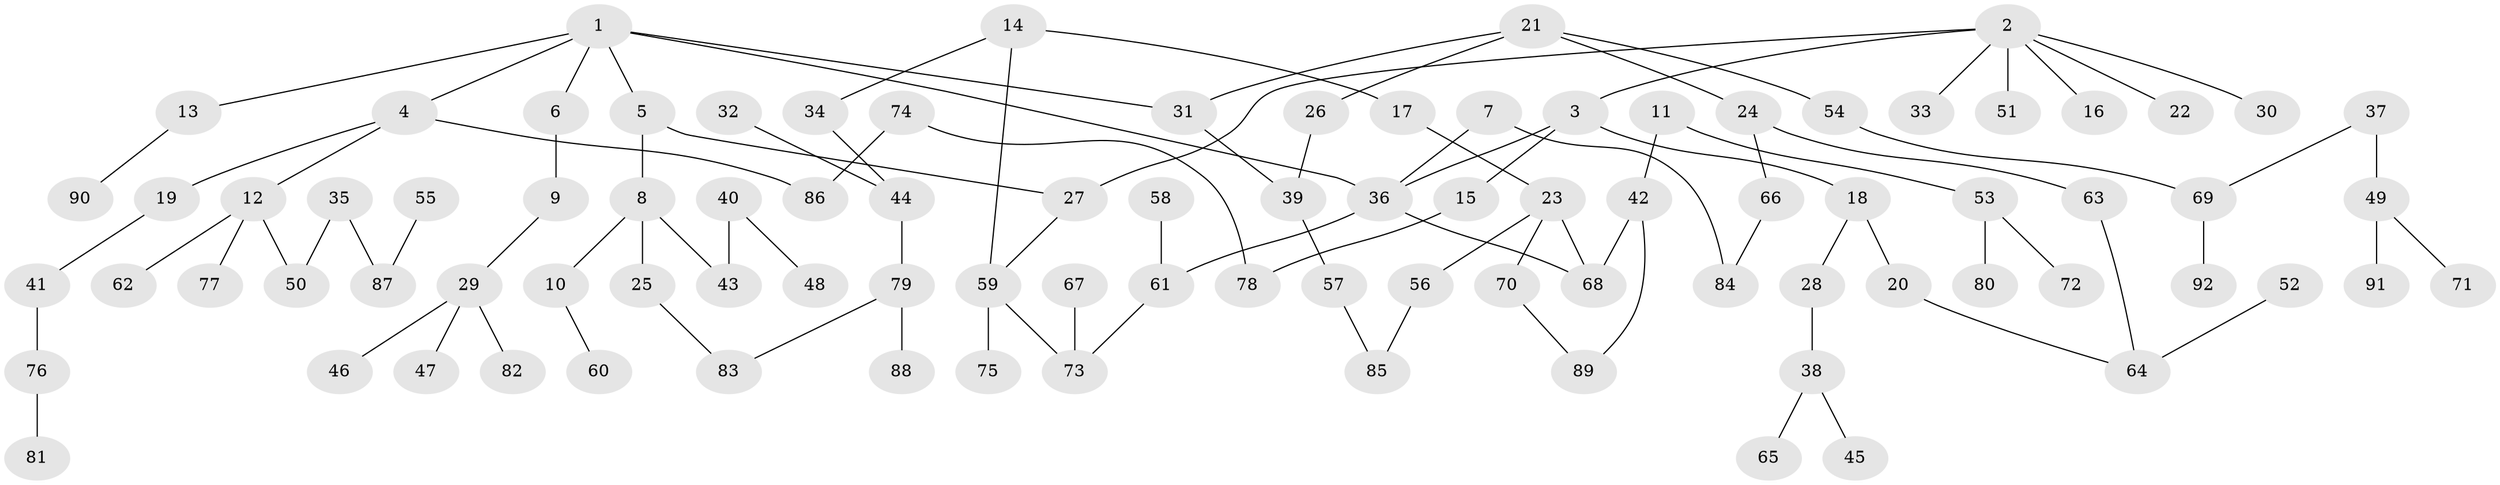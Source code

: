 // original degree distribution, {6: 0.015267175572519083, 4: 0.11450381679389313, 5: 0.022900763358778626, 7: 0.007633587786259542, 1: 0.42748091603053434, 3: 0.183206106870229, 2: 0.22900763358778625}
// Generated by graph-tools (version 1.1) at 2025/36/03/04/25 23:36:13]
// undirected, 92 vertices, 101 edges
graph export_dot {
  node [color=gray90,style=filled];
  1;
  2;
  3;
  4;
  5;
  6;
  7;
  8;
  9;
  10;
  11;
  12;
  13;
  14;
  15;
  16;
  17;
  18;
  19;
  20;
  21;
  22;
  23;
  24;
  25;
  26;
  27;
  28;
  29;
  30;
  31;
  32;
  33;
  34;
  35;
  36;
  37;
  38;
  39;
  40;
  41;
  42;
  43;
  44;
  45;
  46;
  47;
  48;
  49;
  50;
  51;
  52;
  53;
  54;
  55;
  56;
  57;
  58;
  59;
  60;
  61;
  62;
  63;
  64;
  65;
  66;
  67;
  68;
  69;
  70;
  71;
  72;
  73;
  74;
  75;
  76;
  77;
  78;
  79;
  80;
  81;
  82;
  83;
  84;
  85;
  86;
  87;
  88;
  89;
  90;
  91;
  92;
  1 -- 4 [weight=1.0];
  1 -- 5 [weight=1.0];
  1 -- 6 [weight=1.0];
  1 -- 13 [weight=1.0];
  1 -- 31 [weight=1.0];
  1 -- 36 [weight=1.0];
  2 -- 3 [weight=1.0];
  2 -- 16 [weight=1.0];
  2 -- 22 [weight=1.0];
  2 -- 27 [weight=1.0];
  2 -- 30 [weight=1.0];
  2 -- 33 [weight=1.0];
  2 -- 51 [weight=1.0];
  3 -- 15 [weight=1.0];
  3 -- 18 [weight=1.0];
  3 -- 36 [weight=1.0];
  4 -- 12 [weight=1.0];
  4 -- 19 [weight=1.0];
  4 -- 86 [weight=1.0];
  5 -- 8 [weight=1.0];
  5 -- 27 [weight=1.0];
  6 -- 9 [weight=1.0];
  7 -- 36 [weight=1.0];
  7 -- 84 [weight=1.0];
  8 -- 10 [weight=1.0];
  8 -- 25 [weight=1.0];
  8 -- 43 [weight=1.0];
  9 -- 29 [weight=1.0];
  10 -- 60 [weight=1.0];
  11 -- 42 [weight=1.0];
  11 -- 53 [weight=1.0];
  12 -- 50 [weight=1.0];
  12 -- 62 [weight=1.0];
  12 -- 77 [weight=1.0];
  13 -- 90 [weight=1.0];
  14 -- 17 [weight=1.0];
  14 -- 34 [weight=1.0];
  14 -- 59 [weight=1.0];
  15 -- 78 [weight=1.0];
  17 -- 23 [weight=1.0];
  18 -- 20 [weight=1.0];
  18 -- 28 [weight=1.0];
  19 -- 41 [weight=1.0];
  20 -- 64 [weight=1.0];
  21 -- 24 [weight=1.0];
  21 -- 26 [weight=1.0];
  21 -- 31 [weight=1.0];
  21 -- 54 [weight=1.0];
  23 -- 56 [weight=1.0];
  23 -- 68 [weight=1.0];
  23 -- 70 [weight=1.0];
  24 -- 63 [weight=1.0];
  24 -- 66 [weight=1.0];
  25 -- 83 [weight=1.0];
  26 -- 39 [weight=1.0];
  27 -- 59 [weight=1.0];
  28 -- 38 [weight=1.0];
  29 -- 46 [weight=1.0];
  29 -- 47 [weight=1.0];
  29 -- 82 [weight=1.0];
  31 -- 39 [weight=1.0];
  32 -- 44 [weight=1.0];
  34 -- 44 [weight=1.0];
  35 -- 50 [weight=1.0];
  35 -- 87 [weight=1.0];
  36 -- 61 [weight=1.0];
  36 -- 68 [weight=1.0];
  37 -- 49 [weight=2.0];
  37 -- 69 [weight=1.0];
  38 -- 45 [weight=1.0];
  38 -- 65 [weight=1.0];
  39 -- 57 [weight=1.0];
  40 -- 43 [weight=1.0];
  40 -- 48 [weight=1.0];
  41 -- 76 [weight=1.0];
  42 -- 68 [weight=1.0];
  42 -- 89 [weight=1.0];
  44 -- 79 [weight=1.0];
  49 -- 71 [weight=1.0];
  49 -- 91 [weight=1.0];
  52 -- 64 [weight=1.0];
  53 -- 72 [weight=1.0];
  53 -- 80 [weight=1.0];
  54 -- 69 [weight=1.0];
  55 -- 87 [weight=1.0];
  56 -- 85 [weight=1.0];
  57 -- 85 [weight=1.0];
  58 -- 61 [weight=1.0];
  59 -- 73 [weight=1.0];
  59 -- 75 [weight=1.0];
  61 -- 73 [weight=1.0];
  63 -- 64 [weight=1.0];
  66 -- 84 [weight=1.0];
  67 -- 73 [weight=1.0];
  69 -- 92 [weight=1.0];
  70 -- 89 [weight=1.0];
  74 -- 78 [weight=1.0];
  74 -- 86 [weight=1.0];
  76 -- 81 [weight=1.0];
  79 -- 83 [weight=1.0];
  79 -- 88 [weight=1.0];
}
